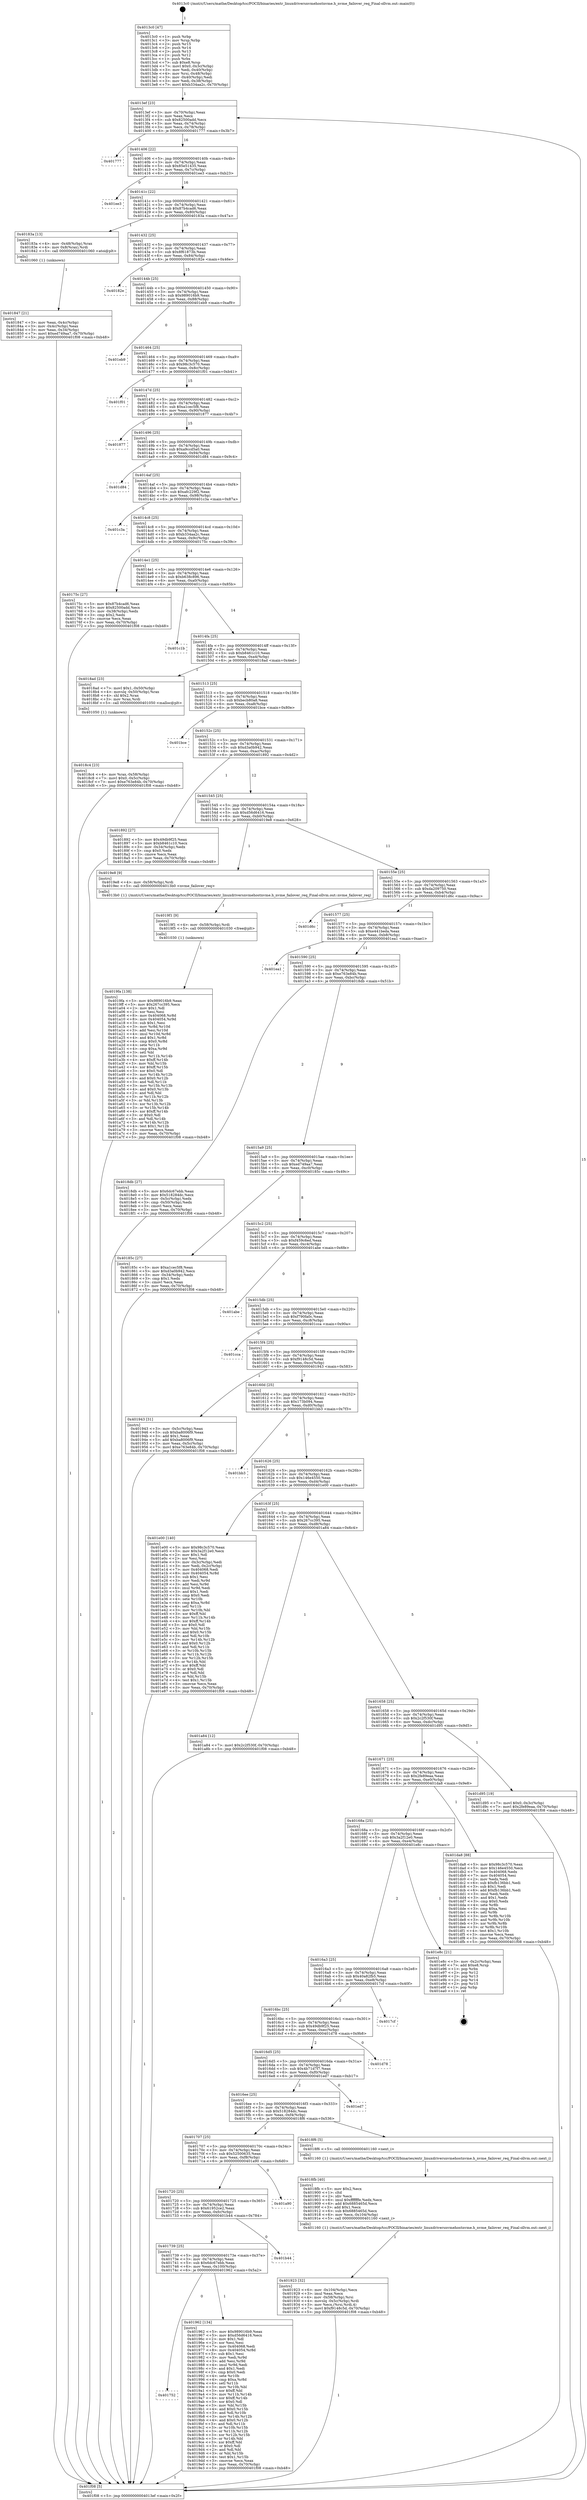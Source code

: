 digraph "0x4013c0" {
  label = "0x4013c0 (/mnt/c/Users/mathe/Desktop/tcc/POCII/binaries/extr_linuxdriversnvmehostnvme.h_nvme_failover_req_Final-ollvm.out::main(0))"
  labelloc = "t"
  node[shape=record]

  Entry [label="",width=0.3,height=0.3,shape=circle,fillcolor=black,style=filled]
  "0x4013ef" [label="{
     0x4013ef [23]\l
     | [instrs]\l
     &nbsp;&nbsp;0x4013ef \<+3\>: mov -0x70(%rbp),%eax\l
     &nbsp;&nbsp;0x4013f2 \<+2\>: mov %eax,%ecx\l
     &nbsp;&nbsp;0x4013f4 \<+6\>: sub $0x82500add,%ecx\l
     &nbsp;&nbsp;0x4013fa \<+3\>: mov %eax,-0x74(%rbp)\l
     &nbsp;&nbsp;0x4013fd \<+3\>: mov %ecx,-0x78(%rbp)\l
     &nbsp;&nbsp;0x401400 \<+6\>: je 0000000000401777 \<main+0x3b7\>\l
  }"]
  "0x401777" [label="{
     0x401777\l
  }", style=dashed]
  "0x401406" [label="{
     0x401406 [22]\l
     | [instrs]\l
     &nbsp;&nbsp;0x401406 \<+5\>: jmp 000000000040140b \<main+0x4b\>\l
     &nbsp;&nbsp;0x40140b \<+3\>: mov -0x74(%rbp),%eax\l
     &nbsp;&nbsp;0x40140e \<+5\>: sub $0x85e51435,%eax\l
     &nbsp;&nbsp;0x401413 \<+3\>: mov %eax,-0x7c(%rbp)\l
     &nbsp;&nbsp;0x401416 \<+6\>: je 0000000000401ee3 \<main+0xb23\>\l
  }"]
  Exit [label="",width=0.3,height=0.3,shape=circle,fillcolor=black,style=filled,peripheries=2]
  "0x401ee3" [label="{
     0x401ee3\l
  }", style=dashed]
  "0x40141c" [label="{
     0x40141c [22]\l
     | [instrs]\l
     &nbsp;&nbsp;0x40141c \<+5\>: jmp 0000000000401421 \<main+0x61\>\l
     &nbsp;&nbsp;0x401421 \<+3\>: mov -0x74(%rbp),%eax\l
     &nbsp;&nbsp;0x401424 \<+5\>: sub $0x87b4cad6,%eax\l
     &nbsp;&nbsp;0x401429 \<+3\>: mov %eax,-0x80(%rbp)\l
     &nbsp;&nbsp;0x40142c \<+6\>: je 000000000040183a \<main+0x47a\>\l
  }"]
  "0x4019fa" [label="{
     0x4019fa [138]\l
     | [instrs]\l
     &nbsp;&nbsp;0x4019fa \<+5\>: mov $0x989016b9,%eax\l
     &nbsp;&nbsp;0x4019ff \<+5\>: mov $0x267cc395,%ecx\l
     &nbsp;&nbsp;0x401a04 \<+2\>: mov $0x1,%dl\l
     &nbsp;&nbsp;0x401a06 \<+2\>: xor %esi,%esi\l
     &nbsp;&nbsp;0x401a08 \<+8\>: mov 0x404068,%r8d\l
     &nbsp;&nbsp;0x401a10 \<+8\>: mov 0x404054,%r9d\l
     &nbsp;&nbsp;0x401a18 \<+3\>: sub $0x1,%esi\l
     &nbsp;&nbsp;0x401a1b \<+3\>: mov %r8d,%r10d\l
     &nbsp;&nbsp;0x401a1e \<+3\>: add %esi,%r10d\l
     &nbsp;&nbsp;0x401a21 \<+4\>: imul %r10d,%r8d\l
     &nbsp;&nbsp;0x401a25 \<+4\>: and $0x1,%r8d\l
     &nbsp;&nbsp;0x401a29 \<+4\>: cmp $0x0,%r8d\l
     &nbsp;&nbsp;0x401a2d \<+4\>: sete %r11b\l
     &nbsp;&nbsp;0x401a31 \<+4\>: cmp $0xa,%r9d\l
     &nbsp;&nbsp;0x401a35 \<+3\>: setl %bl\l
     &nbsp;&nbsp;0x401a38 \<+3\>: mov %r11b,%r14b\l
     &nbsp;&nbsp;0x401a3b \<+4\>: xor $0xff,%r14b\l
     &nbsp;&nbsp;0x401a3f \<+3\>: mov %bl,%r15b\l
     &nbsp;&nbsp;0x401a42 \<+4\>: xor $0xff,%r15b\l
     &nbsp;&nbsp;0x401a46 \<+3\>: xor $0x0,%dl\l
     &nbsp;&nbsp;0x401a49 \<+3\>: mov %r14b,%r12b\l
     &nbsp;&nbsp;0x401a4c \<+4\>: and $0x0,%r12b\l
     &nbsp;&nbsp;0x401a50 \<+3\>: and %dl,%r11b\l
     &nbsp;&nbsp;0x401a53 \<+3\>: mov %r15b,%r13b\l
     &nbsp;&nbsp;0x401a56 \<+4\>: and $0x0,%r13b\l
     &nbsp;&nbsp;0x401a5a \<+2\>: and %dl,%bl\l
     &nbsp;&nbsp;0x401a5c \<+3\>: or %r11b,%r12b\l
     &nbsp;&nbsp;0x401a5f \<+3\>: or %bl,%r13b\l
     &nbsp;&nbsp;0x401a62 \<+3\>: xor %r13b,%r12b\l
     &nbsp;&nbsp;0x401a65 \<+3\>: or %r15b,%r14b\l
     &nbsp;&nbsp;0x401a68 \<+4\>: xor $0xff,%r14b\l
     &nbsp;&nbsp;0x401a6c \<+3\>: or $0x0,%dl\l
     &nbsp;&nbsp;0x401a6f \<+3\>: and %dl,%r14b\l
     &nbsp;&nbsp;0x401a72 \<+3\>: or %r14b,%r12b\l
     &nbsp;&nbsp;0x401a75 \<+4\>: test $0x1,%r12b\l
     &nbsp;&nbsp;0x401a79 \<+3\>: cmovne %ecx,%eax\l
     &nbsp;&nbsp;0x401a7c \<+3\>: mov %eax,-0x70(%rbp)\l
     &nbsp;&nbsp;0x401a7f \<+5\>: jmp 0000000000401f08 \<main+0xb48\>\l
  }"]
  "0x40183a" [label="{
     0x40183a [13]\l
     | [instrs]\l
     &nbsp;&nbsp;0x40183a \<+4\>: mov -0x48(%rbp),%rax\l
     &nbsp;&nbsp;0x40183e \<+4\>: mov 0x8(%rax),%rdi\l
     &nbsp;&nbsp;0x401842 \<+5\>: call 0000000000401060 \<atoi@plt\>\l
     | [calls]\l
     &nbsp;&nbsp;0x401060 \{1\} (unknown)\l
  }"]
  "0x401432" [label="{
     0x401432 [25]\l
     | [instrs]\l
     &nbsp;&nbsp;0x401432 \<+5\>: jmp 0000000000401437 \<main+0x77\>\l
     &nbsp;&nbsp;0x401437 \<+3\>: mov -0x74(%rbp),%eax\l
     &nbsp;&nbsp;0x40143a \<+5\>: sub $0x8f61873b,%eax\l
     &nbsp;&nbsp;0x40143f \<+6\>: mov %eax,-0x84(%rbp)\l
     &nbsp;&nbsp;0x401445 \<+6\>: je 000000000040182e \<main+0x46e\>\l
  }"]
  "0x4019f1" [label="{
     0x4019f1 [9]\l
     | [instrs]\l
     &nbsp;&nbsp;0x4019f1 \<+4\>: mov -0x58(%rbp),%rdi\l
     &nbsp;&nbsp;0x4019f5 \<+5\>: call 0000000000401030 \<free@plt\>\l
     | [calls]\l
     &nbsp;&nbsp;0x401030 \{1\} (unknown)\l
  }"]
  "0x40182e" [label="{
     0x40182e\l
  }", style=dashed]
  "0x40144b" [label="{
     0x40144b [25]\l
     | [instrs]\l
     &nbsp;&nbsp;0x40144b \<+5\>: jmp 0000000000401450 \<main+0x90\>\l
     &nbsp;&nbsp;0x401450 \<+3\>: mov -0x74(%rbp),%eax\l
     &nbsp;&nbsp;0x401453 \<+5\>: sub $0x989016b9,%eax\l
     &nbsp;&nbsp;0x401458 \<+6\>: mov %eax,-0x88(%rbp)\l
     &nbsp;&nbsp;0x40145e \<+6\>: je 0000000000401eb9 \<main+0xaf9\>\l
  }"]
  "0x401752" [label="{
     0x401752\l
  }", style=dashed]
  "0x401eb9" [label="{
     0x401eb9\l
  }", style=dashed]
  "0x401464" [label="{
     0x401464 [25]\l
     | [instrs]\l
     &nbsp;&nbsp;0x401464 \<+5\>: jmp 0000000000401469 \<main+0xa9\>\l
     &nbsp;&nbsp;0x401469 \<+3\>: mov -0x74(%rbp),%eax\l
     &nbsp;&nbsp;0x40146c \<+5\>: sub $0x98c3c570,%eax\l
     &nbsp;&nbsp;0x401471 \<+6\>: mov %eax,-0x8c(%rbp)\l
     &nbsp;&nbsp;0x401477 \<+6\>: je 0000000000401f01 \<main+0xb41\>\l
  }"]
  "0x401962" [label="{
     0x401962 [134]\l
     | [instrs]\l
     &nbsp;&nbsp;0x401962 \<+5\>: mov $0x989016b9,%eax\l
     &nbsp;&nbsp;0x401967 \<+5\>: mov $0xd56d6416,%ecx\l
     &nbsp;&nbsp;0x40196c \<+2\>: mov $0x1,%dl\l
     &nbsp;&nbsp;0x40196e \<+2\>: xor %esi,%esi\l
     &nbsp;&nbsp;0x401970 \<+7\>: mov 0x404068,%edi\l
     &nbsp;&nbsp;0x401977 \<+8\>: mov 0x404054,%r8d\l
     &nbsp;&nbsp;0x40197f \<+3\>: sub $0x1,%esi\l
     &nbsp;&nbsp;0x401982 \<+3\>: mov %edi,%r9d\l
     &nbsp;&nbsp;0x401985 \<+3\>: add %esi,%r9d\l
     &nbsp;&nbsp;0x401988 \<+4\>: imul %r9d,%edi\l
     &nbsp;&nbsp;0x40198c \<+3\>: and $0x1,%edi\l
     &nbsp;&nbsp;0x40198f \<+3\>: cmp $0x0,%edi\l
     &nbsp;&nbsp;0x401992 \<+4\>: sete %r10b\l
     &nbsp;&nbsp;0x401996 \<+4\>: cmp $0xa,%r8d\l
     &nbsp;&nbsp;0x40199a \<+4\>: setl %r11b\l
     &nbsp;&nbsp;0x40199e \<+3\>: mov %r10b,%bl\l
     &nbsp;&nbsp;0x4019a1 \<+3\>: xor $0xff,%bl\l
     &nbsp;&nbsp;0x4019a4 \<+3\>: mov %r11b,%r14b\l
     &nbsp;&nbsp;0x4019a7 \<+4\>: xor $0xff,%r14b\l
     &nbsp;&nbsp;0x4019ab \<+3\>: xor $0x0,%dl\l
     &nbsp;&nbsp;0x4019ae \<+3\>: mov %bl,%r15b\l
     &nbsp;&nbsp;0x4019b1 \<+4\>: and $0x0,%r15b\l
     &nbsp;&nbsp;0x4019b5 \<+3\>: and %dl,%r10b\l
     &nbsp;&nbsp;0x4019b8 \<+3\>: mov %r14b,%r12b\l
     &nbsp;&nbsp;0x4019bb \<+4\>: and $0x0,%r12b\l
     &nbsp;&nbsp;0x4019bf \<+3\>: and %dl,%r11b\l
     &nbsp;&nbsp;0x4019c2 \<+3\>: or %r10b,%r15b\l
     &nbsp;&nbsp;0x4019c5 \<+3\>: or %r11b,%r12b\l
     &nbsp;&nbsp;0x4019c8 \<+3\>: xor %r12b,%r15b\l
     &nbsp;&nbsp;0x4019cb \<+3\>: or %r14b,%bl\l
     &nbsp;&nbsp;0x4019ce \<+3\>: xor $0xff,%bl\l
     &nbsp;&nbsp;0x4019d1 \<+3\>: or $0x0,%dl\l
     &nbsp;&nbsp;0x4019d4 \<+2\>: and %dl,%bl\l
     &nbsp;&nbsp;0x4019d6 \<+3\>: or %bl,%r15b\l
     &nbsp;&nbsp;0x4019d9 \<+4\>: test $0x1,%r15b\l
     &nbsp;&nbsp;0x4019dd \<+3\>: cmovne %ecx,%eax\l
     &nbsp;&nbsp;0x4019e0 \<+3\>: mov %eax,-0x70(%rbp)\l
     &nbsp;&nbsp;0x4019e3 \<+5\>: jmp 0000000000401f08 \<main+0xb48\>\l
  }"]
  "0x401f01" [label="{
     0x401f01\l
  }", style=dashed]
  "0x40147d" [label="{
     0x40147d [25]\l
     | [instrs]\l
     &nbsp;&nbsp;0x40147d \<+5\>: jmp 0000000000401482 \<main+0xc2\>\l
     &nbsp;&nbsp;0x401482 \<+3\>: mov -0x74(%rbp),%eax\l
     &nbsp;&nbsp;0x401485 \<+5\>: sub $0xa1cec5f8,%eax\l
     &nbsp;&nbsp;0x40148a \<+6\>: mov %eax,-0x90(%rbp)\l
     &nbsp;&nbsp;0x401490 \<+6\>: je 0000000000401877 \<main+0x4b7\>\l
  }"]
  "0x401739" [label="{
     0x401739 [25]\l
     | [instrs]\l
     &nbsp;&nbsp;0x401739 \<+5\>: jmp 000000000040173e \<main+0x37e\>\l
     &nbsp;&nbsp;0x40173e \<+3\>: mov -0x74(%rbp),%eax\l
     &nbsp;&nbsp;0x401741 \<+5\>: sub $0x6dc67ebb,%eax\l
     &nbsp;&nbsp;0x401746 \<+6\>: mov %eax,-0x100(%rbp)\l
     &nbsp;&nbsp;0x40174c \<+6\>: je 0000000000401962 \<main+0x5a2\>\l
  }"]
  "0x401877" [label="{
     0x401877\l
  }", style=dashed]
  "0x401496" [label="{
     0x401496 [25]\l
     | [instrs]\l
     &nbsp;&nbsp;0x401496 \<+5\>: jmp 000000000040149b \<main+0xdb\>\l
     &nbsp;&nbsp;0x40149b \<+3\>: mov -0x74(%rbp),%eax\l
     &nbsp;&nbsp;0x40149e \<+5\>: sub $0xa9ccd5a0,%eax\l
     &nbsp;&nbsp;0x4014a3 \<+6\>: mov %eax,-0x94(%rbp)\l
     &nbsp;&nbsp;0x4014a9 \<+6\>: je 0000000000401d84 \<main+0x9c4\>\l
  }"]
  "0x401b44" [label="{
     0x401b44\l
  }", style=dashed]
  "0x401d84" [label="{
     0x401d84\l
  }", style=dashed]
  "0x4014af" [label="{
     0x4014af [25]\l
     | [instrs]\l
     &nbsp;&nbsp;0x4014af \<+5\>: jmp 00000000004014b4 \<main+0xf4\>\l
     &nbsp;&nbsp;0x4014b4 \<+3\>: mov -0x74(%rbp),%eax\l
     &nbsp;&nbsp;0x4014b7 \<+5\>: sub $0xafc229f2,%eax\l
     &nbsp;&nbsp;0x4014bc \<+6\>: mov %eax,-0x98(%rbp)\l
     &nbsp;&nbsp;0x4014c2 \<+6\>: je 0000000000401c3a \<main+0x87a\>\l
  }"]
  "0x401720" [label="{
     0x401720 [25]\l
     | [instrs]\l
     &nbsp;&nbsp;0x401720 \<+5\>: jmp 0000000000401725 \<main+0x365\>\l
     &nbsp;&nbsp;0x401725 \<+3\>: mov -0x74(%rbp),%eax\l
     &nbsp;&nbsp;0x401728 \<+5\>: sub $0x61952ce2,%eax\l
     &nbsp;&nbsp;0x40172d \<+6\>: mov %eax,-0xfc(%rbp)\l
     &nbsp;&nbsp;0x401733 \<+6\>: je 0000000000401b44 \<main+0x784\>\l
  }"]
  "0x401c3a" [label="{
     0x401c3a\l
  }", style=dashed]
  "0x4014c8" [label="{
     0x4014c8 [25]\l
     | [instrs]\l
     &nbsp;&nbsp;0x4014c8 \<+5\>: jmp 00000000004014cd \<main+0x10d\>\l
     &nbsp;&nbsp;0x4014cd \<+3\>: mov -0x74(%rbp),%eax\l
     &nbsp;&nbsp;0x4014d0 \<+5\>: sub $0xb334aa2c,%eax\l
     &nbsp;&nbsp;0x4014d5 \<+6\>: mov %eax,-0x9c(%rbp)\l
     &nbsp;&nbsp;0x4014db \<+6\>: je 000000000040175c \<main+0x39c\>\l
  }"]
  "0x401a90" [label="{
     0x401a90\l
  }", style=dashed]
  "0x40175c" [label="{
     0x40175c [27]\l
     | [instrs]\l
     &nbsp;&nbsp;0x40175c \<+5\>: mov $0x87b4cad6,%eax\l
     &nbsp;&nbsp;0x401761 \<+5\>: mov $0x82500add,%ecx\l
     &nbsp;&nbsp;0x401766 \<+3\>: mov -0x38(%rbp),%edx\l
     &nbsp;&nbsp;0x401769 \<+3\>: cmp $0x2,%edx\l
     &nbsp;&nbsp;0x40176c \<+3\>: cmovne %ecx,%eax\l
     &nbsp;&nbsp;0x40176f \<+3\>: mov %eax,-0x70(%rbp)\l
     &nbsp;&nbsp;0x401772 \<+5\>: jmp 0000000000401f08 \<main+0xb48\>\l
  }"]
  "0x4014e1" [label="{
     0x4014e1 [25]\l
     | [instrs]\l
     &nbsp;&nbsp;0x4014e1 \<+5\>: jmp 00000000004014e6 \<main+0x126\>\l
     &nbsp;&nbsp;0x4014e6 \<+3\>: mov -0x74(%rbp),%eax\l
     &nbsp;&nbsp;0x4014e9 \<+5\>: sub $0xb638c896,%eax\l
     &nbsp;&nbsp;0x4014ee \<+6\>: mov %eax,-0xa0(%rbp)\l
     &nbsp;&nbsp;0x4014f4 \<+6\>: je 0000000000401c1b \<main+0x85b\>\l
  }"]
  "0x401f08" [label="{
     0x401f08 [5]\l
     | [instrs]\l
     &nbsp;&nbsp;0x401f08 \<+5\>: jmp 00000000004013ef \<main+0x2f\>\l
  }"]
  "0x4013c0" [label="{
     0x4013c0 [47]\l
     | [instrs]\l
     &nbsp;&nbsp;0x4013c0 \<+1\>: push %rbp\l
     &nbsp;&nbsp;0x4013c1 \<+3\>: mov %rsp,%rbp\l
     &nbsp;&nbsp;0x4013c4 \<+2\>: push %r15\l
     &nbsp;&nbsp;0x4013c6 \<+2\>: push %r14\l
     &nbsp;&nbsp;0x4013c8 \<+2\>: push %r13\l
     &nbsp;&nbsp;0x4013ca \<+2\>: push %r12\l
     &nbsp;&nbsp;0x4013cc \<+1\>: push %rbx\l
     &nbsp;&nbsp;0x4013cd \<+7\>: sub $0xe8,%rsp\l
     &nbsp;&nbsp;0x4013d4 \<+7\>: movl $0x0,-0x3c(%rbp)\l
     &nbsp;&nbsp;0x4013db \<+3\>: mov %edi,-0x40(%rbp)\l
     &nbsp;&nbsp;0x4013de \<+4\>: mov %rsi,-0x48(%rbp)\l
     &nbsp;&nbsp;0x4013e2 \<+3\>: mov -0x40(%rbp),%edi\l
     &nbsp;&nbsp;0x4013e5 \<+3\>: mov %edi,-0x38(%rbp)\l
     &nbsp;&nbsp;0x4013e8 \<+7\>: movl $0xb334aa2c,-0x70(%rbp)\l
  }"]
  "0x401847" [label="{
     0x401847 [21]\l
     | [instrs]\l
     &nbsp;&nbsp;0x401847 \<+3\>: mov %eax,-0x4c(%rbp)\l
     &nbsp;&nbsp;0x40184a \<+3\>: mov -0x4c(%rbp),%eax\l
     &nbsp;&nbsp;0x40184d \<+3\>: mov %eax,-0x34(%rbp)\l
     &nbsp;&nbsp;0x401850 \<+7\>: movl $0xed749aa7,-0x70(%rbp)\l
     &nbsp;&nbsp;0x401857 \<+5\>: jmp 0000000000401f08 \<main+0xb48\>\l
  }"]
  "0x401923" [label="{
     0x401923 [32]\l
     | [instrs]\l
     &nbsp;&nbsp;0x401923 \<+6\>: mov -0x104(%rbp),%ecx\l
     &nbsp;&nbsp;0x401929 \<+3\>: imul %eax,%ecx\l
     &nbsp;&nbsp;0x40192c \<+4\>: mov -0x58(%rbp),%rsi\l
     &nbsp;&nbsp;0x401930 \<+4\>: movslq -0x5c(%rbp),%rdi\l
     &nbsp;&nbsp;0x401934 \<+3\>: mov %ecx,(%rsi,%rdi,4)\l
     &nbsp;&nbsp;0x401937 \<+7\>: movl $0xf9148c5d,-0x70(%rbp)\l
     &nbsp;&nbsp;0x40193e \<+5\>: jmp 0000000000401f08 \<main+0xb48\>\l
  }"]
  "0x401c1b" [label="{
     0x401c1b\l
  }", style=dashed]
  "0x4014fa" [label="{
     0x4014fa [25]\l
     | [instrs]\l
     &nbsp;&nbsp;0x4014fa \<+5\>: jmp 00000000004014ff \<main+0x13f\>\l
     &nbsp;&nbsp;0x4014ff \<+3\>: mov -0x74(%rbp),%eax\l
     &nbsp;&nbsp;0x401502 \<+5\>: sub $0xb8461c10,%eax\l
     &nbsp;&nbsp;0x401507 \<+6\>: mov %eax,-0xa4(%rbp)\l
     &nbsp;&nbsp;0x40150d \<+6\>: je 00000000004018ad \<main+0x4ed\>\l
  }"]
  "0x4018fb" [label="{
     0x4018fb [40]\l
     | [instrs]\l
     &nbsp;&nbsp;0x4018fb \<+5\>: mov $0x2,%ecx\l
     &nbsp;&nbsp;0x401900 \<+1\>: cltd\l
     &nbsp;&nbsp;0x401901 \<+2\>: idiv %ecx\l
     &nbsp;&nbsp;0x401903 \<+6\>: imul $0xfffffffe,%edx,%ecx\l
     &nbsp;&nbsp;0x401909 \<+6\>: add $0x6885465d,%ecx\l
     &nbsp;&nbsp;0x40190f \<+3\>: add $0x1,%ecx\l
     &nbsp;&nbsp;0x401912 \<+6\>: sub $0x6885465d,%ecx\l
     &nbsp;&nbsp;0x401918 \<+6\>: mov %ecx,-0x104(%rbp)\l
     &nbsp;&nbsp;0x40191e \<+5\>: call 0000000000401160 \<next_i\>\l
     | [calls]\l
     &nbsp;&nbsp;0x401160 \{1\} (/mnt/c/Users/mathe/Desktop/tcc/POCII/binaries/extr_linuxdriversnvmehostnvme.h_nvme_failover_req_Final-ollvm.out::next_i)\l
  }"]
  "0x4018ad" [label="{
     0x4018ad [23]\l
     | [instrs]\l
     &nbsp;&nbsp;0x4018ad \<+7\>: movl $0x1,-0x50(%rbp)\l
     &nbsp;&nbsp;0x4018b4 \<+4\>: movslq -0x50(%rbp),%rax\l
     &nbsp;&nbsp;0x4018b8 \<+4\>: shl $0x2,%rax\l
     &nbsp;&nbsp;0x4018bc \<+3\>: mov %rax,%rdi\l
     &nbsp;&nbsp;0x4018bf \<+5\>: call 0000000000401050 \<malloc@plt\>\l
     | [calls]\l
     &nbsp;&nbsp;0x401050 \{1\} (unknown)\l
  }"]
  "0x401513" [label="{
     0x401513 [25]\l
     | [instrs]\l
     &nbsp;&nbsp;0x401513 \<+5\>: jmp 0000000000401518 \<main+0x158\>\l
     &nbsp;&nbsp;0x401518 \<+3\>: mov -0x74(%rbp),%eax\l
     &nbsp;&nbsp;0x40151b \<+5\>: sub $0xbecb80a8,%eax\l
     &nbsp;&nbsp;0x401520 \<+6\>: mov %eax,-0xa8(%rbp)\l
     &nbsp;&nbsp;0x401526 \<+6\>: je 0000000000401bce \<main+0x80e\>\l
  }"]
  "0x401707" [label="{
     0x401707 [25]\l
     | [instrs]\l
     &nbsp;&nbsp;0x401707 \<+5\>: jmp 000000000040170c \<main+0x34c\>\l
     &nbsp;&nbsp;0x40170c \<+3\>: mov -0x74(%rbp),%eax\l
     &nbsp;&nbsp;0x40170f \<+5\>: sub $0x52500635,%eax\l
     &nbsp;&nbsp;0x401714 \<+6\>: mov %eax,-0xf8(%rbp)\l
     &nbsp;&nbsp;0x40171a \<+6\>: je 0000000000401a90 \<main+0x6d0\>\l
  }"]
  "0x401bce" [label="{
     0x401bce\l
  }", style=dashed]
  "0x40152c" [label="{
     0x40152c [25]\l
     | [instrs]\l
     &nbsp;&nbsp;0x40152c \<+5\>: jmp 0000000000401531 \<main+0x171\>\l
     &nbsp;&nbsp;0x401531 \<+3\>: mov -0x74(%rbp),%eax\l
     &nbsp;&nbsp;0x401534 \<+5\>: sub $0xd3a0b942,%eax\l
     &nbsp;&nbsp;0x401539 \<+6\>: mov %eax,-0xac(%rbp)\l
     &nbsp;&nbsp;0x40153f \<+6\>: je 0000000000401892 \<main+0x4d2\>\l
  }"]
  "0x4018f6" [label="{
     0x4018f6 [5]\l
     | [instrs]\l
     &nbsp;&nbsp;0x4018f6 \<+5\>: call 0000000000401160 \<next_i\>\l
     | [calls]\l
     &nbsp;&nbsp;0x401160 \{1\} (/mnt/c/Users/mathe/Desktop/tcc/POCII/binaries/extr_linuxdriversnvmehostnvme.h_nvme_failover_req_Final-ollvm.out::next_i)\l
  }"]
  "0x401892" [label="{
     0x401892 [27]\l
     | [instrs]\l
     &nbsp;&nbsp;0x401892 \<+5\>: mov $0x49db9f25,%eax\l
     &nbsp;&nbsp;0x401897 \<+5\>: mov $0xb8461c10,%ecx\l
     &nbsp;&nbsp;0x40189c \<+3\>: mov -0x34(%rbp),%edx\l
     &nbsp;&nbsp;0x40189f \<+3\>: cmp $0x0,%edx\l
     &nbsp;&nbsp;0x4018a2 \<+3\>: cmove %ecx,%eax\l
     &nbsp;&nbsp;0x4018a5 \<+3\>: mov %eax,-0x70(%rbp)\l
     &nbsp;&nbsp;0x4018a8 \<+5\>: jmp 0000000000401f08 \<main+0xb48\>\l
  }"]
  "0x401545" [label="{
     0x401545 [25]\l
     | [instrs]\l
     &nbsp;&nbsp;0x401545 \<+5\>: jmp 000000000040154a \<main+0x18a\>\l
     &nbsp;&nbsp;0x40154a \<+3\>: mov -0x74(%rbp),%eax\l
     &nbsp;&nbsp;0x40154d \<+5\>: sub $0xd56d6416,%eax\l
     &nbsp;&nbsp;0x401552 \<+6\>: mov %eax,-0xb0(%rbp)\l
     &nbsp;&nbsp;0x401558 \<+6\>: je 00000000004019e8 \<main+0x628\>\l
  }"]
  "0x4016ee" [label="{
     0x4016ee [25]\l
     | [instrs]\l
     &nbsp;&nbsp;0x4016ee \<+5\>: jmp 00000000004016f3 \<main+0x333\>\l
     &nbsp;&nbsp;0x4016f3 \<+3\>: mov -0x74(%rbp),%eax\l
     &nbsp;&nbsp;0x4016f6 \<+5\>: sub $0x518284dc,%eax\l
     &nbsp;&nbsp;0x4016fb \<+6\>: mov %eax,-0xf4(%rbp)\l
     &nbsp;&nbsp;0x401701 \<+6\>: je 00000000004018f6 \<main+0x536\>\l
  }"]
  "0x4019e8" [label="{
     0x4019e8 [9]\l
     | [instrs]\l
     &nbsp;&nbsp;0x4019e8 \<+4\>: mov -0x58(%rbp),%rdi\l
     &nbsp;&nbsp;0x4019ec \<+5\>: call 00000000004013b0 \<nvme_failover_req\>\l
     | [calls]\l
     &nbsp;&nbsp;0x4013b0 \{1\} (/mnt/c/Users/mathe/Desktop/tcc/POCII/binaries/extr_linuxdriversnvmehostnvme.h_nvme_failover_req_Final-ollvm.out::nvme_failover_req)\l
  }"]
  "0x40155e" [label="{
     0x40155e [25]\l
     | [instrs]\l
     &nbsp;&nbsp;0x40155e \<+5\>: jmp 0000000000401563 \<main+0x1a3\>\l
     &nbsp;&nbsp;0x401563 \<+3\>: mov -0x74(%rbp),%eax\l
     &nbsp;&nbsp;0x401566 \<+5\>: sub $0xda209750,%eax\l
     &nbsp;&nbsp;0x40156b \<+6\>: mov %eax,-0xb4(%rbp)\l
     &nbsp;&nbsp;0x401571 \<+6\>: je 0000000000401d6c \<main+0x9ac\>\l
  }"]
  "0x401ed7" [label="{
     0x401ed7\l
  }", style=dashed]
  "0x401d6c" [label="{
     0x401d6c\l
  }", style=dashed]
  "0x401577" [label="{
     0x401577 [25]\l
     | [instrs]\l
     &nbsp;&nbsp;0x401577 \<+5\>: jmp 000000000040157c \<main+0x1bc\>\l
     &nbsp;&nbsp;0x40157c \<+3\>: mov -0x74(%rbp),%eax\l
     &nbsp;&nbsp;0x40157f \<+5\>: sub $0xe441beda,%eax\l
     &nbsp;&nbsp;0x401584 \<+6\>: mov %eax,-0xb8(%rbp)\l
     &nbsp;&nbsp;0x40158a \<+6\>: je 0000000000401ea1 \<main+0xae1\>\l
  }"]
  "0x4016d5" [label="{
     0x4016d5 [25]\l
     | [instrs]\l
     &nbsp;&nbsp;0x4016d5 \<+5\>: jmp 00000000004016da \<main+0x31a\>\l
     &nbsp;&nbsp;0x4016da \<+3\>: mov -0x74(%rbp),%eax\l
     &nbsp;&nbsp;0x4016dd \<+5\>: sub $0x4b71d7f7,%eax\l
     &nbsp;&nbsp;0x4016e2 \<+6\>: mov %eax,-0xf0(%rbp)\l
     &nbsp;&nbsp;0x4016e8 \<+6\>: je 0000000000401ed7 \<main+0xb17\>\l
  }"]
  "0x401ea1" [label="{
     0x401ea1\l
  }", style=dashed]
  "0x401590" [label="{
     0x401590 [25]\l
     | [instrs]\l
     &nbsp;&nbsp;0x401590 \<+5\>: jmp 0000000000401595 \<main+0x1d5\>\l
     &nbsp;&nbsp;0x401595 \<+3\>: mov -0x74(%rbp),%eax\l
     &nbsp;&nbsp;0x401598 \<+5\>: sub $0xe763e84b,%eax\l
     &nbsp;&nbsp;0x40159d \<+6\>: mov %eax,-0xbc(%rbp)\l
     &nbsp;&nbsp;0x4015a3 \<+6\>: je 00000000004018db \<main+0x51b\>\l
  }"]
  "0x401d78" [label="{
     0x401d78\l
  }", style=dashed]
  "0x4018db" [label="{
     0x4018db [27]\l
     | [instrs]\l
     &nbsp;&nbsp;0x4018db \<+5\>: mov $0x6dc67ebb,%eax\l
     &nbsp;&nbsp;0x4018e0 \<+5\>: mov $0x518284dc,%ecx\l
     &nbsp;&nbsp;0x4018e5 \<+3\>: mov -0x5c(%rbp),%edx\l
     &nbsp;&nbsp;0x4018e8 \<+3\>: cmp -0x50(%rbp),%edx\l
     &nbsp;&nbsp;0x4018eb \<+3\>: cmovl %ecx,%eax\l
     &nbsp;&nbsp;0x4018ee \<+3\>: mov %eax,-0x70(%rbp)\l
     &nbsp;&nbsp;0x4018f1 \<+5\>: jmp 0000000000401f08 \<main+0xb48\>\l
  }"]
  "0x4015a9" [label="{
     0x4015a9 [25]\l
     | [instrs]\l
     &nbsp;&nbsp;0x4015a9 \<+5\>: jmp 00000000004015ae \<main+0x1ee\>\l
     &nbsp;&nbsp;0x4015ae \<+3\>: mov -0x74(%rbp),%eax\l
     &nbsp;&nbsp;0x4015b1 \<+5\>: sub $0xed749aa7,%eax\l
     &nbsp;&nbsp;0x4015b6 \<+6\>: mov %eax,-0xc0(%rbp)\l
     &nbsp;&nbsp;0x4015bc \<+6\>: je 000000000040185c \<main+0x49c\>\l
  }"]
  "0x4016bc" [label="{
     0x4016bc [25]\l
     | [instrs]\l
     &nbsp;&nbsp;0x4016bc \<+5\>: jmp 00000000004016c1 \<main+0x301\>\l
     &nbsp;&nbsp;0x4016c1 \<+3\>: mov -0x74(%rbp),%eax\l
     &nbsp;&nbsp;0x4016c4 \<+5\>: sub $0x49db9f25,%eax\l
     &nbsp;&nbsp;0x4016c9 \<+6\>: mov %eax,-0xec(%rbp)\l
     &nbsp;&nbsp;0x4016cf \<+6\>: je 0000000000401d78 \<main+0x9b8\>\l
  }"]
  "0x40185c" [label="{
     0x40185c [27]\l
     | [instrs]\l
     &nbsp;&nbsp;0x40185c \<+5\>: mov $0xa1cec5f8,%eax\l
     &nbsp;&nbsp;0x401861 \<+5\>: mov $0xd3a0b942,%ecx\l
     &nbsp;&nbsp;0x401866 \<+3\>: mov -0x34(%rbp),%edx\l
     &nbsp;&nbsp;0x401869 \<+3\>: cmp $0x1,%edx\l
     &nbsp;&nbsp;0x40186c \<+3\>: cmovl %ecx,%eax\l
     &nbsp;&nbsp;0x40186f \<+3\>: mov %eax,-0x70(%rbp)\l
     &nbsp;&nbsp;0x401872 \<+5\>: jmp 0000000000401f08 \<main+0xb48\>\l
  }"]
  "0x4015c2" [label="{
     0x4015c2 [25]\l
     | [instrs]\l
     &nbsp;&nbsp;0x4015c2 \<+5\>: jmp 00000000004015c7 \<main+0x207\>\l
     &nbsp;&nbsp;0x4015c7 \<+3\>: mov -0x74(%rbp),%eax\l
     &nbsp;&nbsp;0x4015ca \<+5\>: sub $0xf459c6ed,%eax\l
     &nbsp;&nbsp;0x4015cf \<+6\>: mov %eax,-0xc4(%rbp)\l
     &nbsp;&nbsp;0x4015d5 \<+6\>: je 0000000000401abe \<main+0x6fe\>\l
  }"]
  "0x4018c4" [label="{
     0x4018c4 [23]\l
     | [instrs]\l
     &nbsp;&nbsp;0x4018c4 \<+4\>: mov %rax,-0x58(%rbp)\l
     &nbsp;&nbsp;0x4018c8 \<+7\>: movl $0x0,-0x5c(%rbp)\l
     &nbsp;&nbsp;0x4018cf \<+7\>: movl $0xe763e84b,-0x70(%rbp)\l
     &nbsp;&nbsp;0x4018d6 \<+5\>: jmp 0000000000401f08 \<main+0xb48\>\l
  }"]
  "0x4017cf" [label="{
     0x4017cf\l
  }", style=dashed]
  "0x401abe" [label="{
     0x401abe\l
  }", style=dashed]
  "0x4015db" [label="{
     0x4015db [25]\l
     | [instrs]\l
     &nbsp;&nbsp;0x4015db \<+5\>: jmp 00000000004015e0 \<main+0x220\>\l
     &nbsp;&nbsp;0x4015e0 \<+3\>: mov -0x74(%rbp),%eax\l
     &nbsp;&nbsp;0x4015e3 \<+5\>: sub $0xf790fa0c,%eax\l
     &nbsp;&nbsp;0x4015e8 \<+6\>: mov %eax,-0xc8(%rbp)\l
     &nbsp;&nbsp;0x4015ee \<+6\>: je 0000000000401cca \<main+0x90a\>\l
  }"]
  "0x4016a3" [label="{
     0x4016a3 [25]\l
     | [instrs]\l
     &nbsp;&nbsp;0x4016a3 \<+5\>: jmp 00000000004016a8 \<main+0x2e8\>\l
     &nbsp;&nbsp;0x4016a8 \<+3\>: mov -0x74(%rbp),%eax\l
     &nbsp;&nbsp;0x4016ab \<+5\>: sub $0x40a82fb5,%eax\l
     &nbsp;&nbsp;0x4016b0 \<+6\>: mov %eax,-0xe8(%rbp)\l
     &nbsp;&nbsp;0x4016b6 \<+6\>: je 00000000004017cf \<main+0x40f\>\l
  }"]
  "0x401cca" [label="{
     0x401cca\l
  }", style=dashed]
  "0x4015f4" [label="{
     0x4015f4 [25]\l
     | [instrs]\l
     &nbsp;&nbsp;0x4015f4 \<+5\>: jmp 00000000004015f9 \<main+0x239\>\l
     &nbsp;&nbsp;0x4015f9 \<+3\>: mov -0x74(%rbp),%eax\l
     &nbsp;&nbsp;0x4015fc \<+5\>: sub $0xf9148c5d,%eax\l
     &nbsp;&nbsp;0x401601 \<+6\>: mov %eax,-0xcc(%rbp)\l
     &nbsp;&nbsp;0x401607 \<+6\>: je 0000000000401943 \<main+0x583\>\l
  }"]
  "0x401e8c" [label="{
     0x401e8c [21]\l
     | [instrs]\l
     &nbsp;&nbsp;0x401e8c \<+3\>: mov -0x2c(%rbp),%eax\l
     &nbsp;&nbsp;0x401e8f \<+7\>: add $0xe8,%rsp\l
     &nbsp;&nbsp;0x401e96 \<+1\>: pop %rbx\l
     &nbsp;&nbsp;0x401e97 \<+2\>: pop %r12\l
     &nbsp;&nbsp;0x401e99 \<+2\>: pop %r13\l
     &nbsp;&nbsp;0x401e9b \<+2\>: pop %r14\l
     &nbsp;&nbsp;0x401e9d \<+2\>: pop %r15\l
     &nbsp;&nbsp;0x401e9f \<+1\>: pop %rbp\l
     &nbsp;&nbsp;0x401ea0 \<+1\>: ret\l
  }"]
  "0x401943" [label="{
     0x401943 [31]\l
     | [instrs]\l
     &nbsp;&nbsp;0x401943 \<+3\>: mov -0x5c(%rbp),%eax\l
     &nbsp;&nbsp;0x401946 \<+5\>: sub $0xba8006f9,%eax\l
     &nbsp;&nbsp;0x40194b \<+3\>: add $0x1,%eax\l
     &nbsp;&nbsp;0x40194e \<+5\>: add $0xba8006f9,%eax\l
     &nbsp;&nbsp;0x401953 \<+3\>: mov %eax,-0x5c(%rbp)\l
     &nbsp;&nbsp;0x401956 \<+7\>: movl $0xe763e84b,-0x70(%rbp)\l
     &nbsp;&nbsp;0x40195d \<+5\>: jmp 0000000000401f08 \<main+0xb48\>\l
  }"]
  "0x40160d" [label="{
     0x40160d [25]\l
     | [instrs]\l
     &nbsp;&nbsp;0x40160d \<+5\>: jmp 0000000000401612 \<main+0x252\>\l
     &nbsp;&nbsp;0x401612 \<+3\>: mov -0x74(%rbp),%eax\l
     &nbsp;&nbsp;0x401615 \<+5\>: sub $0x173b094,%eax\l
     &nbsp;&nbsp;0x40161a \<+6\>: mov %eax,-0xd0(%rbp)\l
     &nbsp;&nbsp;0x401620 \<+6\>: je 0000000000401bb3 \<main+0x7f3\>\l
  }"]
  "0x40168a" [label="{
     0x40168a [25]\l
     | [instrs]\l
     &nbsp;&nbsp;0x40168a \<+5\>: jmp 000000000040168f \<main+0x2cf\>\l
     &nbsp;&nbsp;0x40168f \<+3\>: mov -0x74(%rbp),%eax\l
     &nbsp;&nbsp;0x401692 \<+5\>: sub $0x3a2f12e0,%eax\l
     &nbsp;&nbsp;0x401697 \<+6\>: mov %eax,-0xe4(%rbp)\l
     &nbsp;&nbsp;0x40169d \<+6\>: je 0000000000401e8c \<main+0xacc\>\l
  }"]
  "0x401bb3" [label="{
     0x401bb3\l
  }", style=dashed]
  "0x401626" [label="{
     0x401626 [25]\l
     | [instrs]\l
     &nbsp;&nbsp;0x401626 \<+5\>: jmp 000000000040162b \<main+0x26b\>\l
     &nbsp;&nbsp;0x40162b \<+3\>: mov -0x74(%rbp),%eax\l
     &nbsp;&nbsp;0x40162e \<+5\>: sub $0x146e4550,%eax\l
     &nbsp;&nbsp;0x401633 \<+6\>: mov %eax,-0xd4(%rbp)\l
     &nbsp;&nbsp;0x401639 \<+6\>: je 0000000000401e00 \<main+0xa40\>\l
  }"]
  "0x401da8" [label="{
     0x401da8 [88]\l
     | [instrs]\l
     &nbsp;&nbsp;0x401da8 \<+5\>: mov $0x98c3c570,%eax\l
     &nbsp;&nbsp;0x401dad \<+5\>: mov $0x146e4550,%ecx\l
     &nbsp;&nbsp;0x401db2 \<+7\>: mov 0x404068,%edx\l
     &nbsp;&nbsp;0x401db9 \<+7\>: mov 0x404054,%esi\l
     &nbsp;&nbsp;0x401dc0 \<+2\>: mov %edx,%edi\l
     &nbsp;&nbsp;0x401dc2 \<+6\>: sub $0xfb136bb1,%edi\l
     &nbsp;&nbsp;0x401dc8 \<+3\>: sub $0x1,%edi\l
     &nbsp;&nbsp;0x401dcb \<+6\>: add $0xfb136bb1,%edi\l
     &nbsp;&nbsp;0x401dd1 \<+3\>: imul %edi,%edx\l
     &nbsp;&nbsp;0x401dd4 \<+3\>: and $0x1,%edx\l
     &nbsp;&nbsp;0x401dd7 \<+3\>: cmp $0x0,%edx\l
     &nbsp;&nbsp;0x401dda \<+4\>: sete %r8b\l
     &nbsp;&nbsp;0x401dde \<+3\>: cmp $0xa,%esi\l
     &nbsp;&nbsp;0x401de1 \<+4\>: setl %r9b\l
     &nbsp;&nbsp;0x401de5 \<+3\>: mov %r8b,%r10b\l
     &nbsp;&nbsp;0x401de8 \<+3\>: and %r9b,%r10b\l
     &nbsp;&nbsp;0x401deb \<+3\>: xor %r9b,%r8b\l
     &nbsp;&nbsp;0x401dee \<+3\>: or %r8b,%r10b\l
     &nbsp;&nbsp;0x401df1 \<+4\>: test $0x1,%r10b\l
     &nbsp;&nbsp;0x401df5 \<+3\>: cmovne %ecx,%eax\l
     &nbsp;&nbsp;0x401df8 \<+3\>: mov %eax,-0x70(%rbp)\l
     &nbsp;&nbsp;0x401dfb \<+5\>: jmp 0000000000401f08 \<main+0xb48\>\l
  }"]
  "0x401e00" [label="{
     0x401e00 [140]\l
     | [instrs]\l
     &nbsp;&nbsp;0x401e00 \<+5\>: mov $0x98c3c570,%eax\l
     &nbsp;&nbsp;0x401e05 \<+5\>: mov $0x3a2f12e0,%ecx\l
     &nbsp;&nbsp;0x401e0a \<+2\>: mov $0x1,%dl\l
     &nbsp;&nbsp;0x401e0c \<+2\>: xor %esi,%esi\l
     &nbsp;&nbsp;0x401e0e \<+3\>: mov -0x3c(%rbp),%edi\l
     &nbsp;&nbsp;0x401e11 \<+3\>: mov %edi,-0x2c(%rbp)\l
     &nbsp;&nbsp;0x401e14 \<+7\>: mov 0x404068,%edi\l
     &nbsp;&nbsp;0x401e1b \<+8\>: mov 0x404054,%r8d\l
     &nbsp;&nbsp;0x401e23 \<+3\>: sub $0x1,%esi\l
     &nbsp;&nbsp;0x401e26 \<+3\>: mov %edi,%r9d\l
     &nbsp;&nbsp;0x401e29 \<+3\>: add %esi,%r9d\l
     &nbsp;&nbsp;0x401e2c \<+4\>: imul %r9d,%edi\l
     &nbsp;&nbsp;0x401e30 \<+3\>: and $0x1,%edi\l
     &nbsp;&nbsp;0x401e33 \<+3\>: cmp $0x0,%edi\l
     &nbsp;&nbsp;0x401e36 \<+4\>: sete %r10b\l
     &nbsp;&nbsp;0x401e3a \<+4\>: cmp $0xa,%r8d\l
     &nbsp;&nbsp;0x401e3e \<+4\>: setl %r11b\l
     &nbsp;&nbsp;0x401e42 \<+3\>: mov %r10b,%bl\l
     &nbsp;&nbsp;0x401e45 \<+3\>: xor $0xff,%bl\l
     &nbsp;&nbsp;0x401e48 \<+3\>: mov %r11b,%r14b\l
     &nbsp;&nbsp;0x401e4b \<+4\>: xor $0xff,%r14b\l
     &nbsp;&nbsp;0x401e4f \<+3\>: xor $0x0,%dl\l
     &nbsp;&nbsp;0x401e52 \<+3\>: mov %bl,%r15b\l
     &nbsp;&nbsp;0x401e55 \<+4\>: and $0x0,%r15b\l
     &nbsp;&nbsp;0x401e59 \<+3\>: and %dl,%r10b\l
     &nbsp;&nbsp;0x401e5c \<+3\>: mov %r14b,%r12b\l
     &nbsp;&nbsp;0x401e5f \<+4\>: and $0x0,%r12b\l
     &nbsp;&nbsp;0x401e63 \<+3\>: and %dl,%r11b\l
     &nbsp;&nbsp;0x401e66 \<+3\>: or %r10b,%r15b\l
     &nbsp;&nbsp;0x401e69 \<+3\>: or %r11b,%r12b\l
     &nbsp;&nbsp;0x401e6c \<+3\>: xor %r12b,%r15b\l
     &nbsp;&nbsp;0x401e6f \<+3\>: or %r14b,%bl\l
     &nbsp;&nbsp;0x401e72 \<+3\>: xor $0xff,%bl\l
     &nbsp;&nbsp;0x401e75 \<+3\>: or $0x0,%dl\l
     &nbsp;&nbsp;0x401e78 \<+2\>: and %dl,%bl\l
     &nbsp;&nbsp;0x401e7a \<+3\>: or %bl,%r15b\l
     &nbsp;&nbsp;0x401e7d \<+4\>: test $0x1,%r15b\l
     &nbsp;&nbsp;0x401e81 \<+3\>: cmovne %ecx,%eax\l
     &nbsp;&nbsp;0x401e84 \<+3\>: mov %eax,-0x70(%rbp)\l
     &nbsp;&nbsp;0x401e87 \<+5\>: jmp 0000000000401f08 \<main+0xb48\>\l
  }"]
  "0x40163f" [label="{
     0x40163f [25]\l
     | [instrs]\l
     &nbsp;&nbsp;0x40163f \<+5\>: jmp 0000000000401644 \<main+0x284\>\l
     &nbsp;&nbsp;0x401644 \<+3\>: mov -0x74(%rbp),%eax\l
     &nbsp;&nbsp;0x401647 \<+5\>: sub $0x267cc395,%eax\l
     &nbsp;&nbsp;0x40164c \<+6\>: mov %eax,-0xd8(%rbp)\l
     &nbsp;&nbsp;0x401652 \<+6\>: je 0000000000401a84 \<main+0x6c4\>\l
  }"]
  "0x401671" [label="{
     0x401671 [25]\l
     | [instrs]\l
     &nbsp;&nbsp;0x401671 \<+5\>: jmp 0000000000401676 \<main+0x2b6\>\l
     &nbsp;&nbsp;0x401676 \<+3\>: mov -0x74(%rbp),%eax\l
     &nbsp;&nbsp;0x401679 \<+5\>: sub $0x2fe89eaa,%eax\l
     &nbsp;&nbsp;0x40167e \<+6\>: mov %eax,-0xe0(%rbp)\l
     &nbsp;&nbsp;0x401684 \<+6\>: je 0000000000401da8 \<main+0x9e8\>\l
  }"]
  "0x401a84" [label="{
     0x401a84 [12]\l
     | [instrs]\l
     &nbsp;&nbsp;0x401a84 \<+7\>: movl $0x2c2f530f,-0x70(%rbp)\l
     &nbsp;&nbsp;0x401a8b \<+5\>: jmp 0000000000401f08 \<main+0xb48\>\l
  }"]
  "0x401658" [label="{
     0x401658 [25]\l
     | [instrs]\l
     &nbsp;&nbsp;0x401658 \<+5\>: jmp 000000000040165d \<main+0x29d\>\l
     &nbsp;&nbsp;0x40165d \<+3\>: mov -0x74(%rbp),%eax\l
     &nbsp;&nbsp;0x401660 \<+5\>: sub $0x2c2f530f,%eax\l
     &nbsp;&nbsp;0x401665 \<+6\>: mov %eax,-0xdc(%rbp)\l
     &nbsp;&nbsp;0x40166b \<+6\>: je 0000000000401d95 \<main+0x9d5\>\l
  }"]
  "0x401d95" [label="{
     0x401d95 [19]\l
     | [instrs]\l
     &nbsp;&nbsp;0x401d95 \<+7\>: movl $0x0,-0x3c(%rbp)\l
     &nbsp;&nbsp;0x401d9c \<+7\>: movl $0x2fe89eaa,-0x70(%rbp)\l
     &nbsp;&nbsp;0x401da3 \<+5\>: jmp 0000000000401f08 \<main+0xb48\>\l
  }"]
  Entry -> "0x4013c0" [label=" 1"]
  "0x4013ef" -> "0x401777" [label=" 0"]
  "0x4013ef" -> "0x401406" [label=" 16"]
  "0x401e8c" -> Exit [label=" 1"]
  "0x401406" -> "0x401ee3" [label=" 0"]
  "0x401406" -> "0x40141c" [label=" 16"]
  "0x401e00" -> "0x401f08" [label=" 1"]
  "0x40141c" -> "0x40183a" [label=" 1"]
  "0x40141c" -> "0x401432" [label=" 15"]
  "0x401da8" -> "0x401f08" [label=" 1"]
  "0x401432" -> "0x40182e" [label=" 0"]
  "0x401432" -> "0x40144b" [label=" 15"]
  "0x401d95" -> "0x401f08" [label=" 1"]
  "0x40144b" -> "0x401eb9" [label=" 0"]
  "0x40144b" -> "0x401464" [label=" 15"]
  "0x401a84" -> "0x401f08" [label=" 1"]
  "0x401464" -> "0x401f01" [label=" 0"]
  "0x401464" -> "0x40147d" [label=" 15"]
  "0x4019fa" -> "0x401f08" [label=" 1"]
  "0x40147d" -> "0x401877" [label=" 0"]
  "0x40147d" -> "0x401496" [label=" 15"]
  "0x4019e8" -> "0x4019f1" [label=" 1"]
  "0x401496" -> "0x401d84" [label=" 0"]
  "0x401496" -> "0x4014af" [label=" 15"]
  "0x401962" -> "0x401f08" [label=" 1"]
  "0x4014af" -> "0x401c3a" [label=" 0"]
  "0x4014af" -> "0x4014c8" [label=" 15"]
  "0x401739" -> "0x401962" [label=" 1"]
  "0x4014c8" -> "0x40175c" [label=" 1"]
  "0x4014c8" -> "0x4014e1" [label=" 14"]
  "0x40175c" -> "0x401f08" [label=" 1"]
  "0x4013c0" -> "0x4013ef" [label=" 1"]
  "0x401f08" -> "0x4013ef" [label=" 15"]
  "0x40183a" -> "0x401847" [label=" 1"]
  "0x401847" -> "0x401f08" [label=" 1"]
  "0x4019f1" -> "0x4019fa" [label=" 1"]
  "0x4014e1" -> "0x401c1b" [label=" 0"]
  "0x4014e1" -> "0x4014fa" [label=" 14"]
  "0x401720" -> "0x401b44" [label=" 0"]
  "0x4014fa" -> "0x4018ad" [label=" 1"]
  "0x4014fa" -> "0x401513" [label=" 13"]
  "0x401739" -> "0x401752" [label=" 0"]
  "0x401513" -> "0x401bce" [label=" 0"]
  "0x401513" -> "0x40152c" [label=" 13"]
  "0x401707" -> "0x401720" [label=" 1"]
  "0x40152c" -> "0x401892" [label=" 1"]
  "0x40152c" -> "0x401545" [label=" 12"]
  "0x401707" -> "0x401a90" [label=" 0"]
  "0x401545" -> "0x4019e8" [label=" 1"]
  "0x401545" -> "0x40155e" [label=" 11"]
  "0x401943" -> "0x401f08" [label=" 1"]
  "0x40155e" -> "0x401d6c" [label=" 0"]
  "0x40155e" -> "0x401577" [label=" 11"]
  "0x401923" -> "0x401f08" [label=" 1"]
  "0x401577" -> "0x401ea1" [label=" 0"]
  "0x401577" -> "0x401590" [label=" 11"]
  "0x4018f6" -> "0x4018fb" [label=" 1"]
  "0x401590" -> "0x4018db" [label=" 2"]
  "0x401590" -> "0x4015a9" [label=" 9"]
  "0x4016ee" -> "0x401707" [label=" 1"]
  "0x4015a9" -> "0x40185c" [label=" 1"]
  "0x4015a9" -> "0x4015c2" [label=" 8"]
  "0x40185c" -> "0x401f08" [label=" 1"]
  "0x401892" -> "0x401f08" [label=" 1"]
  "0x4018ad" -> "0x4018c4" [label=" 1"]
  "0x4018c4" -> "0x401f08" [label=" 1"]
  "0x4018db" -> "0x401f08" [label=" 2"]
  "0x401720" -> "0x401739" [label=" 1"]
  "0x4015c2" -> "0x401abe" [label=" 0"]
  "0x4015c2" -> "0x4015db" [label=" 8"]
  "0x4016d5" -> "0x4016ee" [label=" 2"]
  "0x4015db" -> "0x401cca" [label=" 0"]
  "0x4015db" -> "0x4015f4" [label=" 8"]
  "0x4018fb" -> "0x401923" [label=" 1"]
  "0x4015f4" -> "0x401943" [label=" 1"]
  "0x4015f4" -> "0x40160d" [label=" 7"]
  "0x4016bc" -> "0x4016d5" [label=" 2"]
  "0x40160d" -> "0x401bb3" [label=" 0"]
  "0x40160d" -> "0x401626" [label=" 7"]
  "0x4016ee" -> "0x4018f6" [label=" 1"]
  "0x401626" -> "0x401e00" [label=" 1"]
  "0x401626" -> "0x40163f" [label=" 6"]
  "0x4016a3" -> "0x4016bc" [label=" 2"]
  "0x40163f" -> "0x401a84" [label=" 1"]
  "0x40163f" -> "0x401658" [label=" 5"]
  "0x4016d5" -> "0x401ed7" [label=" 0"]
  "0x401658" -> "0x401d95" [label=" 1"]
  "0x401658" -> "0x401671" [label=" 4"]
  "0x4016a3" -> "0x4017cf" [label=" 0"]
  "0x401671" -> "0x401da8" [label=" 1"]
  "0x401671" -> "0x40168a" [label=" 3"]
  "0x4016bc" -> "0x401d78" [label=" 0"]
  "0x40168a" -> "0x401e8c" [label=" 1"]
  "0x40168a" -> "0x4016a3" [label=" 2"]
}

